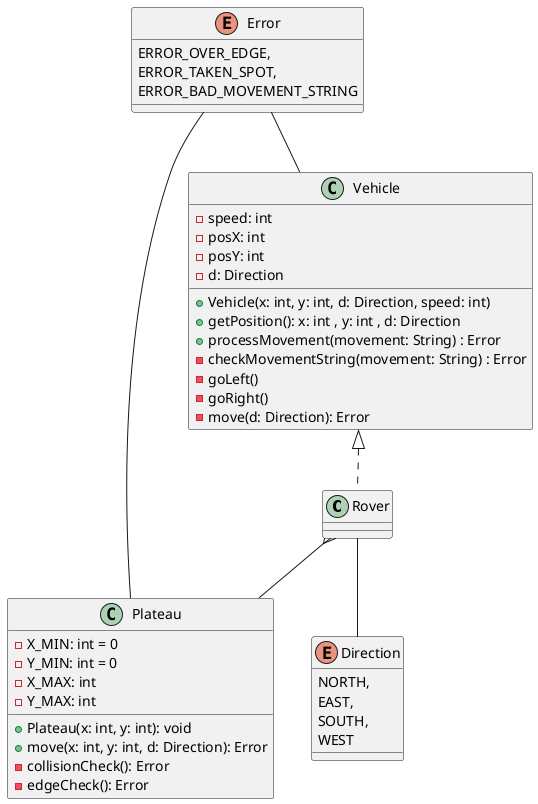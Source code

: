 @startuml
'https://plantuml.com/class-diagram

Rover }-- Plateau
Rover -- Direction

Error -- Plateau
Error -- Vehicle

class Plateau {
- X_MIN: int = 0
- Y_MIN: int = 0
- X_MAX: int
- Y_MAX: int

+ Plateau(x: int, y: int): void
+ move(x: int, y: int, d: Direction): Error
- collisionCheck(): Error
- edgeCheck(): Error
}

class Vehicle {
    - speed: int
    - posX: int
    - posY: int
    - d: Direction

    + Vehicle(x: int, y: int, d: Direction, speed: int)
    + getPosition(): x: int , y: int , d: Direction
    + processMovement(movement: String) : Error
    - checkMovementString(movement: String) : Error
    - goLeft()
    - goRight()
    - move(d: Direction): Error
}

class Rover implements Vehicle {
}


enum Error {
    ERROR_OVER_EDGE,
    ERROR_TAKEN_SPOT,
    ERROR_BAD_MOVEMENT_STRING
}

enum Direction {
NORTH,
EAST,
SOUTH,
WEST
}

@enduml